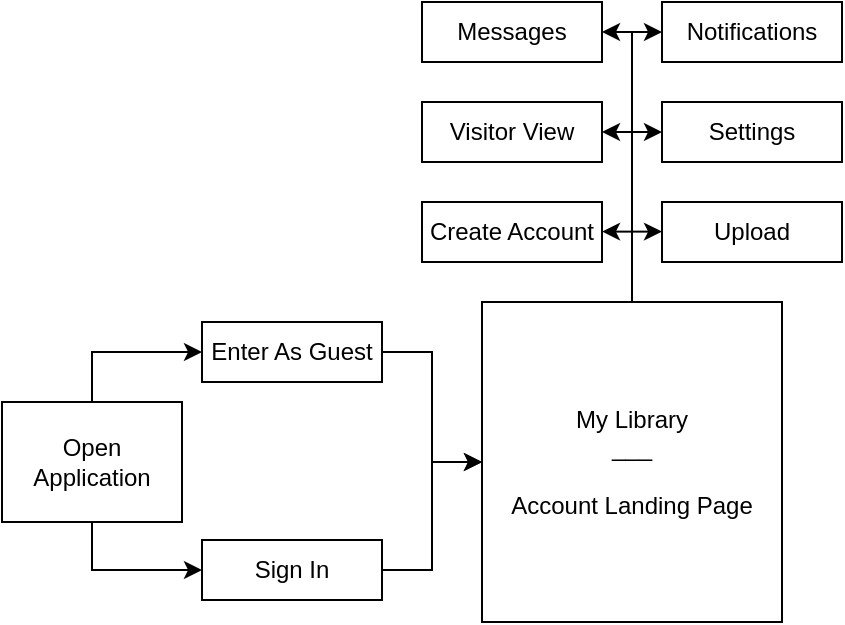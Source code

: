 <mxfile version="16.6.4" type="github"><diagram id="J4xzN5Ox52DI2dbC_Yoj" name="Page-1"><mxGraphModel dx="491" dy="542" grid="1" gridSize="10" guides="1" tooltips="1" connect="1" arrows="1" fold="1" page="1" pageScale="1" pageWidth="1169" pageHeight="827" math="0" shadow="0"><root><mxCell id="0"/><mxCell id="1" parent="0"/><mxCell id="F7Ao0M1FAz7biwzpxqYw-42" style="edgeStyle=elbowEdgeStyle;rounded=0;orthogonalLoop=1;jettySize=auto;html=1;exitX=0.5;exitY=0;exitDx=0;exitDy=0;exitPerimeter=0;entryX=1;entryY=0.5;entryDx=0;entryDy=0;" edge="1" parent="1" source="F7Ao0M1FAz7biwzpxqYw-1" target="F7Ao0M1FAz7biwzpxqYw-3"><mxGeometry relative="1" as="geometry"><mxPoint x="175" y="420" as="targetPoint"/><Array as="points"><mxPoint x="175" y="410"/></Array></mxGeometry></mxCell><mxCell id="F7Ao0M1FAz7biwzpxqYw-1" value="Open Application" style="rounded=0;whiteSpace=wrap;html=1;flipH=1;direction=west;" vertex="1" parent="1"><mxGeometry x="130" y="330" width="90" height="60" as="geometry"/></mxCell><mxCell id="F7Ao0M1FAz7biwzpxqYw-41" style="edgeStyle=elbowEdgeStyle;rounded=0;orthogonalLoop=1;jettySize=auto;html=1;exitX=0.5;exitY=1;exitDx=0;exitDy=0;entryX=1;entryY=0.5;entryDx=0;entryDy=0;" edge="1" parent="1" source="F7Ao0M1FAz7biwzpxqYw-1" target="F7Ao0M1FAz7biwzpxqYw-2"><mxGeometry relative="1" as="geometry"><Array as="points"><mxPoint x="175" y="300"/></Array></mxGeometry></mxCell><mxCell id="F7Ao0M1FAz7biwzpxqYw-44" style="edgeStyle=elbowEdgeStyle;rounded=0;orthogonalLoop=1;jettySize=auto;html=1;entryX=1;entryY=0.5;entryDx=0;entryDy=0;" edge="1" parent="1" source="F7Ao0M1FAz7biwzpxqYw-2" target="F7Ao0M1FAz7biwzpxqYw-5"><mxGeometry relative="1" as="geometry"/></mxCell><mxCell id="F7Ao0M1FAz7biwzpxqYw-2" value="Enter As Guest" style="rounded=0;whiteSpace=wrap;html=1;flipH=1;direction=west;" vertex="1" parent="1"><mxGeometry x="230" y="290" width="90" height="30" as="geometry"/></mxCell><mxCell id="F7Ao0M1FAz7biwzpxqYw-43" style="edgeStyle=elbowEdgeStyle;rounded=0;orthogonalLoop=1;jettySize=auto;html=1;entryX=1;entryY=0.5;entryDx=0;entryDy=0;" edge="1" parent="1" source="F7Ao0M1FAz7biwzpxqYw-3" target="F7Ao0M1FAz7biwzpxqYw-5"><mxGeometry relative="1" as="geometry"/></mxCell><mxCell id="F7Ao0M1FAz7biwzpxqYw-3" value="Sign In" style="rounded=0;whiteSpace=wrap;html=1;flipH=1;direction=west;" vertex="1" parent="1"><mxGeometry x="230" y="399" width="90" height="30" as="geometry"/></mxCell><mxCell id="F7Ao0M1FAz7biwzpxqYw-4" value="Create Account" style="rounded=0;whiteSpace=wrap;html=1;flipH=1;direction=west;" vertex="1" parent="1"><mxGeometry x="340" y="230" width="90" height="30" as="geometry"/></mxCell><mxCell id="F7Ao0M1FAz7biwzpxqYw-33" style="edgeStyle=elbowEdgeStyle;rounded=0;orthogonalLoop=1;jettySize=auto;html=1;entryX=0;entryY=0.5;entryDx=0;entryDy=0;" edge="1" parent="1" source="F7Ao0M1FAz7biwzpxqYw-5" target="F7Ao0M1FAz7biwzpxqYw-11"><mxGeometry relative="1" as="geometry"><mxPoint x="445" y="140" as="targetPoint"/><Array as="points"><mxPoint x="445" y="140"/></Array></mxGeometry></mxCell><mxCell id="F7Ao0M1FAz7biwzpxqYw-5" value="&lt;div&gt;My Library&lt;/div&gt;&lt;div&gt;___&lt;/div&gt;&lt;div&gt;&lt;br&gt;&lt;/div&gt;&lt;div&gt;Account Landing Page&lt;br&gt;&lt;/div&gt;" style="rounded=0;whiteSpace=wrap;html=1;flipH=1;direction=west;" vertex="1" parent="1"><mxGeometry x="370" y="280" width="150" height="160" as="geometry"/></mxCell><mxCell id="F7Ao0M1FAz7biwzpxqYw-6" value="Upload" style="rounded=0;whiteSpace=wrap;html=1;flipH=1;direction=west;" vertex="1" parent="1"><mxGeometry x="460" y="230" width="90" height="30" as="geometry"/></mxCell><mxCell id="F7Ao0M1FAz7biwzpxqYw-36" value="" style="edgeStyle=elbowEdgeStyle;rounded=0;orthogonalLoop=1;jettySize=auto;html=1;entryX=0;entryY=0.5;entryDx=0;entryDy=0;" edge="1" parent="1" target="F7Ao0M1FAz7biwzpxqYw-10"><mxGeometry relative="1" as="geometry"><mxPoint x="445" y="195" as="sourcePoint"/></mxGeometry></mxCell><mxCell id="F7Ao0M1FAz7biwzpxqYw-9" value="Settings" style="rounded=0;whiteSpace=wrap;html=1;flipH=1;direction=west;" vertex="1" parent="1"><mxGeometry x="460" y="180" width="90" height="30" as="geometry"/></mxCell><mxCell id="F7Ao0M1FAz7biwzpxqYw-37" style="edgeStyle=elbowEdgeStyle;rounded=0;orthogonalLoop=1;jettySize=auto;html=1;entryX=1;entryY=0.5;entryDx=0;entryDy=0;" edge="1" parent="1" target="F7Ao0M1FAz7biwzpxqYw-9"><mxGeometry relative="1" as="geometry"><mxPoint x="445" y="195" as="sourcePoint"/></mxGeometry></mxCell><mxCell id="F7Ao0M1FAz7biwzpxqYw-10" value="Visitor View" style="rounded=0;whiteSpace=wrap;html=1;flipH=1;direction=west;" vertex="1" parent="1"><mxGeometry x="340" y="180" width="90" height="30" as="geometry"/></mxCell><mxCell id="F7Ao0M1FAz7biwzpxqYw-11" value="&lt;div&gt;Messages&lt;/div&gt;" style="rounded=0;whiteSpace=wrap;html=1;flipH=1;direction=west;" vertex="1" parent="1"><mxGeometry x="340" y="130" width="90" height="30" as="geometry"/></mxCell><mxCell id="F7Ao0M1FAz7biwzpxqYw-35" value="" style="edgeStyle=elbowEdgeStyle;rounded=0;orthogonalLoop=1;jettySize=auto;html=1;" edge="1" parent="1" target="F7Ao0M1FAz7biwzpxqYw-12"><mxGeometry relative="1" as="geometry"><mxPoint x="445" y="145" as="sourcePoint"/></mxGeometry></mxCell><mxCell id="F7Ao0M1FAz7biwzpxqYw-12" value="Notifications" style="rounded=0;whiteSpace=wrap;html=1;flipH=1;direction=west;" vertex="1" parent="1"><mxGeometry x="460" y="130" width="90" height="30" as="geometry"/></mxCell><mxCell id="F7Ao0M1FAz7biwzpxqYw-21" value="Create Account" style="rounded=0;whiteSpace=wrap;html=1;flipH=1;direction=west;" vertex="1" parent="1"><mxGeometry x="340" y="230" width="90" height="30" as="geometry"/></mxCell><mxCell id="F7Ao0M1FAz7biwzpxqYw-38" value="" style="edgeStyle=elbowEdgeStyle;rounded=0;orthogonalLoop=1;jettySize=auto;html=1;entryX=0;entryY=0.5;entryDx=0;entryDy=0;" edge="1" parent="1"><mxGeometry relative="1" as="geometry"><mxPoint x="445" y="244.81" as="sourcePoint"/><mxPoint x="430" y="244.81" as="targetPoint"/></mxGeometry></mxCell><mxCell id="F7Ao0M1FAz7biwzpxqYw-39" style="edgeStyle=elbowEdgeStyle;rounded=0;orthogonalLoop=1;jettySize=auto;html=1;entryX=1;entryY=0.5;entryDx=0;entryDy=0;" edge="1" parent="1"><mxGeometry relative="1" as="geometry"><mxPoint x="445" y="244.81" as="sourcePoint"/><mxPoint x="460" y="244.81" as="targetPoint"/></mxGeometry></mxCell></root></mxGraphModel></diagram></mxfile>